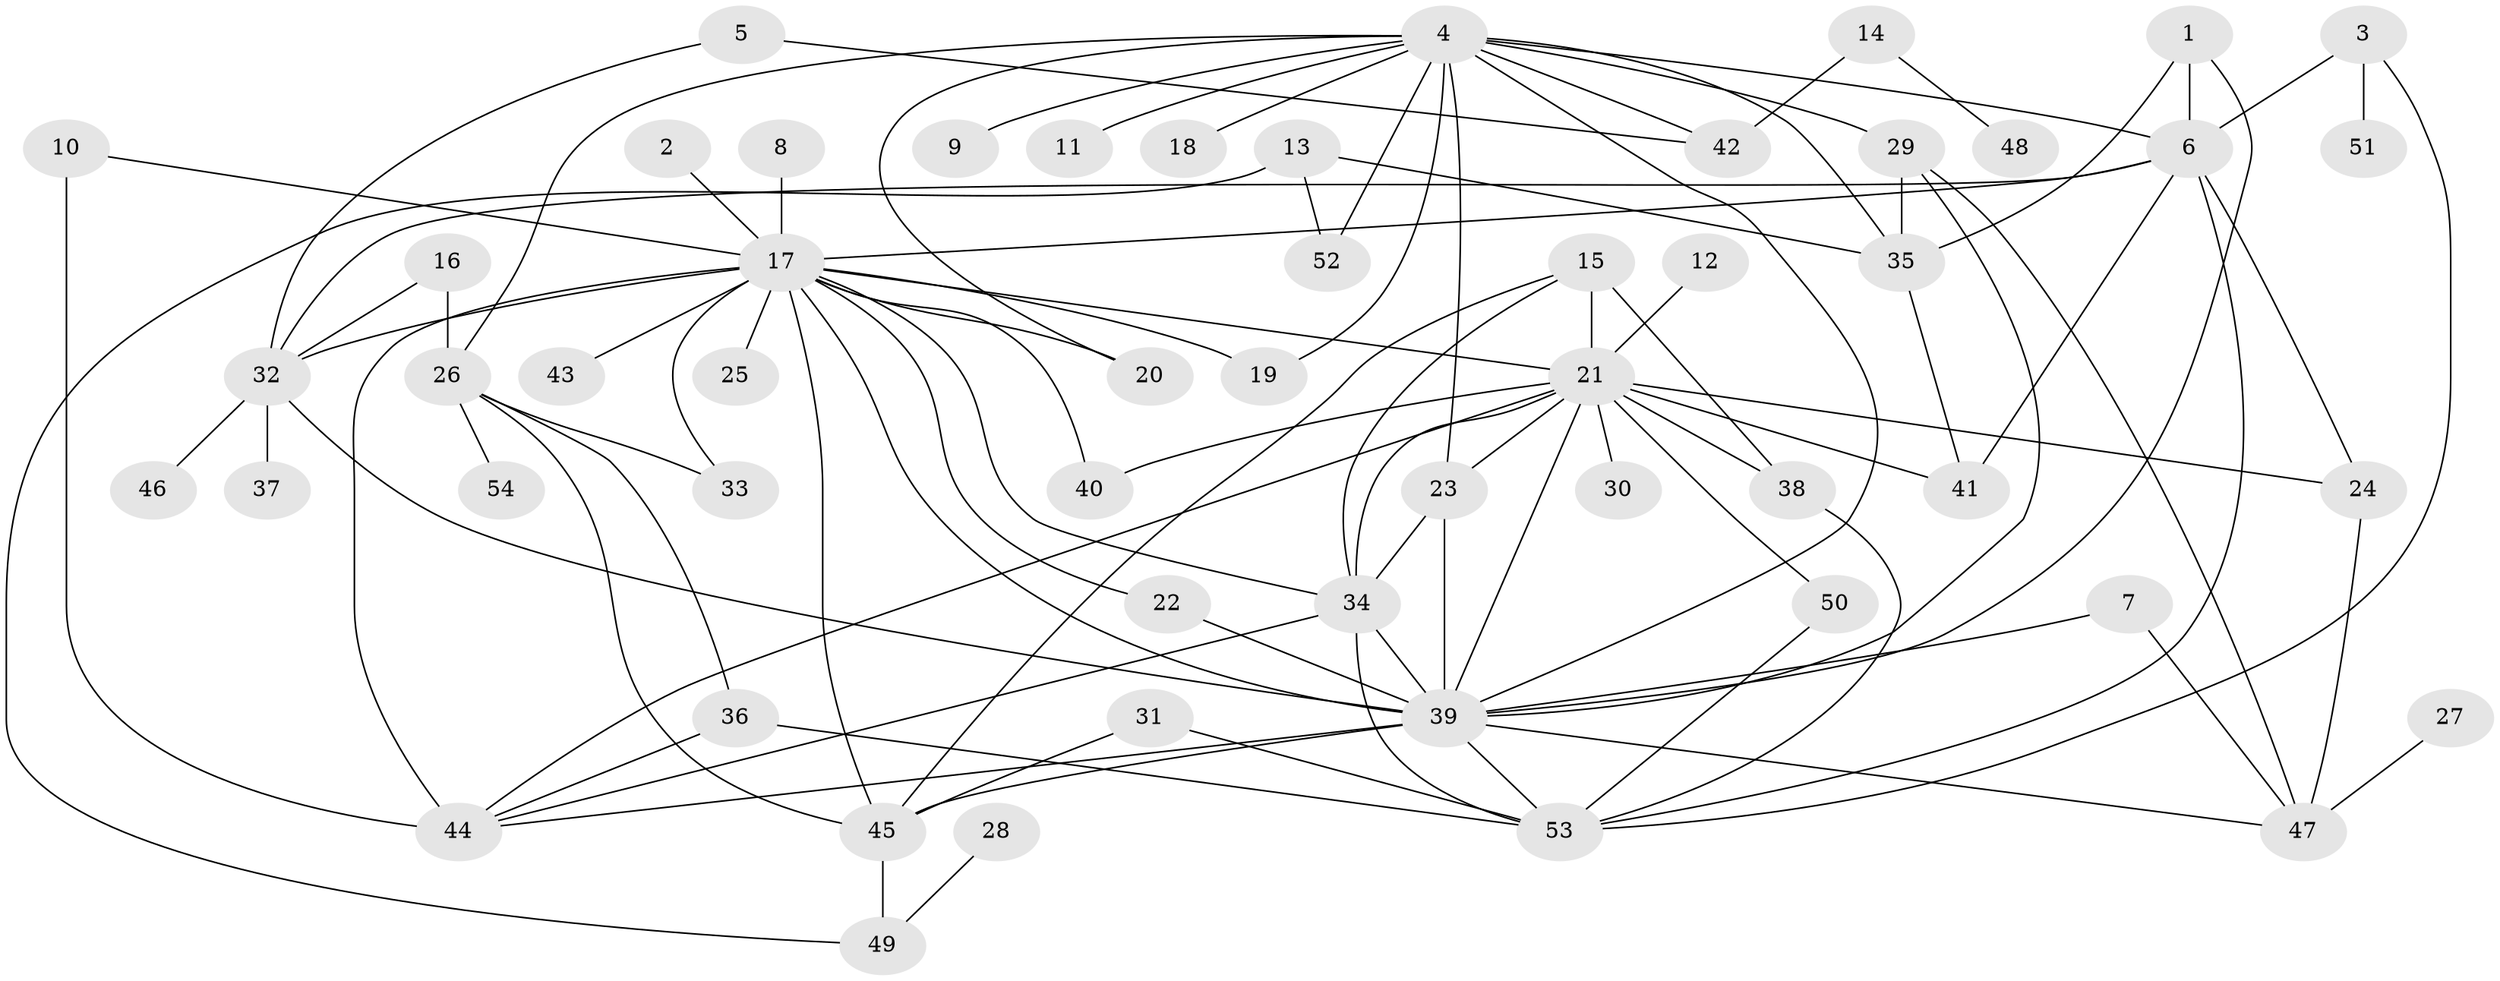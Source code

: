 // original degree distribution, {15: 0.018691588785046728, 19: 0.009345794392523364, 23: 0.009345794392523364, 7: 0.028037383177570093, 1: 0.4205607476635514, 10: 0.018691588785046728, 3: 0.14018691588785046, 2: 0.205607476635514, 5: 0.056074766355140186, 4: 0.06542056074766354, 9: 0.009345794392523364, 6: 0.009345794392523364, 8: 0.009345794392523364}
// Generated by graph-tools (version 1.1) at 2025/01/03/09/25 03:01:53]
// undirected, 54 vertices, 98 edges
graph export_dot {
graph [start="1"]
  node [color=gray90,style=filled];
  1;
  2;
  3;
  4;
  5;
  6;
  7;
  8;
  9;
  10;
  11;
  12;
  13;
  14;
  15;
  16;
  17;
  18;
  19;
  20;
  21;
  22;
  23;
  24;
  25;
  26;
  27;
  28;
  29;
  30;
  31;
  32;
  33;
  34;
  35;
  36;
  37;
  38;
  39;
  40;
  41;
  42;
  43;
  44;
  45;
  46;
  47;
  48;
  49;
  50;
  51;
  52;
  53;
  54;
  1 -- 6 [weight=1.0];
  1 -- 35 [weight=1.0];
  1 -- 39 [weight=1.0];
  2 -- 17 [weight=1.0];
  3 -- 6 [weight=1.0];
  3 -- 51 [weight=1.0];
  3 -- 53 [weight=1.0];
  4 -- 6 [weight=1.0];
  4 -- 9 [weight=1.0];
  4 -- 11 [weight=1.0];
  4 -- 18 [weight=1.0];
  4 -- 19 [weight=1.0];
  4 -- 20 [weight=1.0];
  4 -- 23 [weight=1.0];
  4 -- 26 [weight=1.0];
  4 -- 29 [weight=1.0];
  4 -- 35 [weight=1.0];
  4 -- 39 [weight=1.0];
  4 -- 42 [weight=1.0];
  4 -- 52 [weight=1.0];
  5 -- 32 [weight=1.0];
  5 -- 42 [weight=1.0];
  6 -- 17 [weight=1.0];
  6 -- 24 [weight=1.0];
  6 -- 32 [weight=1.0];
  6 -- 41 [weight=1.0];
  6 -- 53 [weight=1.0];
  7 -- 39 [weight=1.0];
  7 -- 47 [weight=1.0];
  8 -- 17 [weight=1.0];
  10 -- 17 [weight=1.0];
  10 -- 44 [weight=1.0];
  12 -- 21 [weight=1.0];
  13 -- 35 [weight=1.0];
  13 -- 49 [weight=1.0];
  13 -- 52 [weight=1.0];
  14 -- 42 [weight=1.0];
  14 -- 48 [weight=1.0];
  15 -- 21 [weight=1.0];
  15 -- 34 [weight=1.0];
  15 -- 38 [weight=1.0];
  15 -- 45 [weight=1.0];
  16 -- 26 [weight=2.0];
  16 -- 32 [weight=1.0];
  17 -- 19 [weight=1.0];
  17 -- 20 [weight=1.0];
  17 -- 21 [weight=1.0];
  17 -- 22 [weight=1.0];
  17 -- 25 [weight=1.0];
  17 -- 32 [weight=1.0];
  17 -- 33 [weight=1.0];
  17 -- 34 [weight=1.0];
  17 -- 39 [weight=2.0];
  17 -- 40 [weight=1.0];
  17 -- 43 [weight=1.0];
  17 -- 44 [weight=3.0];
  17 -- 45 [weight=1.0];
  21 -- 23 [weight=1.0];
  21 -- 24 [weight=1.0];
  21 -- 30 [weight=1.0];
  21 -- 34 [weight=2.0];
  21 -- 38 [weight=1.0];
  21 -- 39 [weight=1.0];
  21 -- 40 [weight=1.0];
  21 -- 41 [weight=1.0];
  21 -- 44 [weight=1.0];
  21 -- 50 [weight=1.0];
  22 -- 39 [weight=1.0];
  23 -- 34 [weight=1.0];
  23 -- 39 [weight=1.0];
  24 -- 47 [weight=1.0];
  26 -- 33 [weight=1.0];
  26 -- 36 [weight=1.0];
  26 -- 45 [weight=1.0];
  26 -- 54 [weight=1.0];
  27 -- 47 [weight=1.0];
  28 -- 49 [weight=1.0];
  29 -- 35 [weight=1.0];
  29 -- 39 [weight=1.0];
  29 -- 47 [weight=1.0];
  31 -- 45 [weight=1.0];
  31 -- 53 [weight=1.0];
  32 -- 37 [weight=1.0];
  32 -- 39 [weight=1.0];
  32 -- 46 [weight=1.0];
  34 -- 39 [weight=1.0];
  34 -- 44 [weight=1.0];
  34 -- 53 [weight=1.0];
  35 -- 41 [weight=1.0];
  36 -- 44 [weight=1.0];
  36 -- 53 [weight=1.0];
  38 -- 53 [weight=1.0];
  39 -- 44 [weight=1.0];
  39 -- 45 [weight=1.0];
  39 -- 47 [weight=1.0];
  39 -- 53 [weight=1.0];
  45 -- 49 [weight=1.0];
  50 -- 53 [weight=1.0];
}
